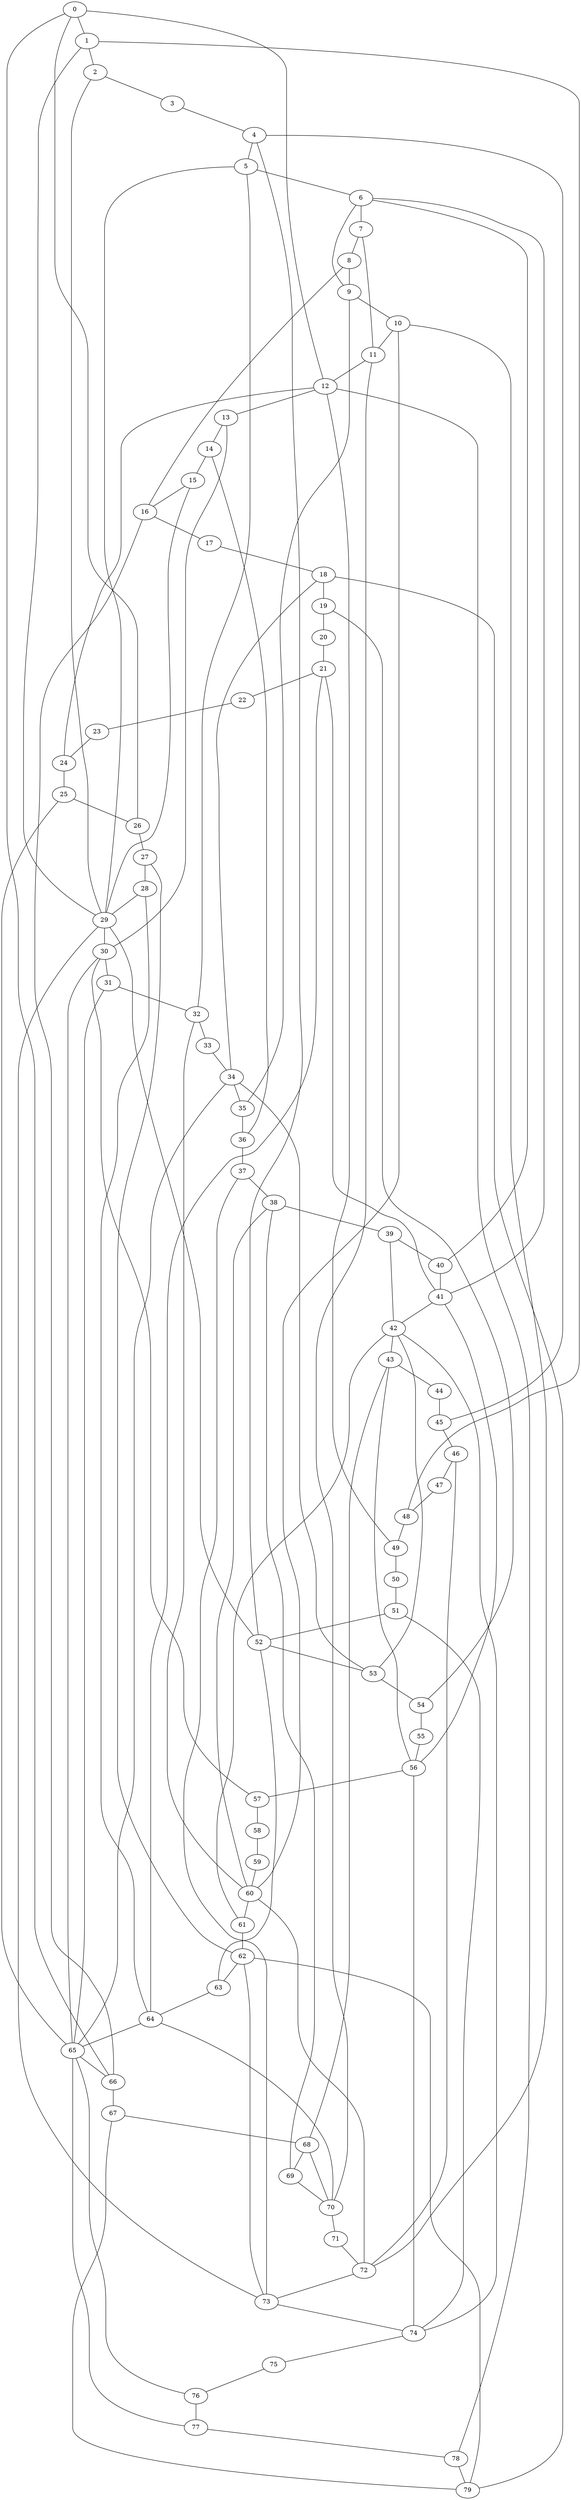 
graph graphname {
    0 -- 1
0 -- 26
0 -- 12
0 -- 66
1 -- 2
1 -- 29
1 -- 48
2 -- 3
2 -- 29
3 -- 4
4 -- 5
4 -- 45
4 -- 52
5 -- 6
5 -- 32
5 -- 29
6 -- 7
6 -- 9
6 -- 40
6 -- 41
7 -- 8
7 -- 11
8 -- 9
8 -- 16
9 -- 10
9 -- 35
10 -- 11
10 -- 72
10 -- 60
11 -- 12
11 -- 70
12 -- 13
12 -- 78
12 -- 24
12 -- 49
13 -- 14
13 -- 30
14 -- 15
14 -- 36
15 -- 16
15 -- 29
16 -- 17
16 -- 66
17 -- 18
18 -- 19
18 -- 34
18 -- 79
19 -- 20
19 -- 54
20 -- 21
21 -- 22
21 -- 64
21 -- 41
22 -- 23
23 -- 24
24 -- 25
25 -- 26
25 -- 65
26 -- 27
27 -- 28
27 -- 62
28 -- 29
28 -- 64
29 -- 30
29 -- 73
29 -- 52
30 -- 31
30 -- 65
30 -- 57
31 -- 32
31 -- 65
32 -- 33
32 -- 60
33 -- 34
34 -- 35
34 -- 53
34 -- 65
35 -- 36
36 -- 37
37 -- 38
37 -- 73
38 -- 39
38 -- 69
38 -- 60
39 -- 40
39 -- 42
40 -- 41
41 -- 42
41 -- 56
42 -- 43
42 -- 53
42 -- 74
42 -- 61
43 -- 44
43 -- 56
43 -- 68
44 -- 45
45 -- 46
46 -- 47
46 -- 72
47 -- 48
48 -- 49
49 -- 50
50 -- 51
51 -- 52
51 -- 74
52 -- 53
52 -- 63
53 -- 54
54 -- 55
55 -- 56
56 -- 57
56 -- 74
57 -- 58
58 -- 59
59 -- 60
60 -- 61
60 -- 72
61 -- 62
62 -- 63
62 -- 73
62 -- 79
63 -- 64
64 -- 65
64 -- 70
65 -- 66
65 -- 77
65 -- 76
66 -- 67
67 -- 68
67 -- 79
68 -- 69
68 -- 70
69 -- 70
70 -- 71
71 -- 72
72 -- 73
73 -- 74
74 -- 75
75 -- 76
76 -- 77
77 -- 78
78 -- 79

}
